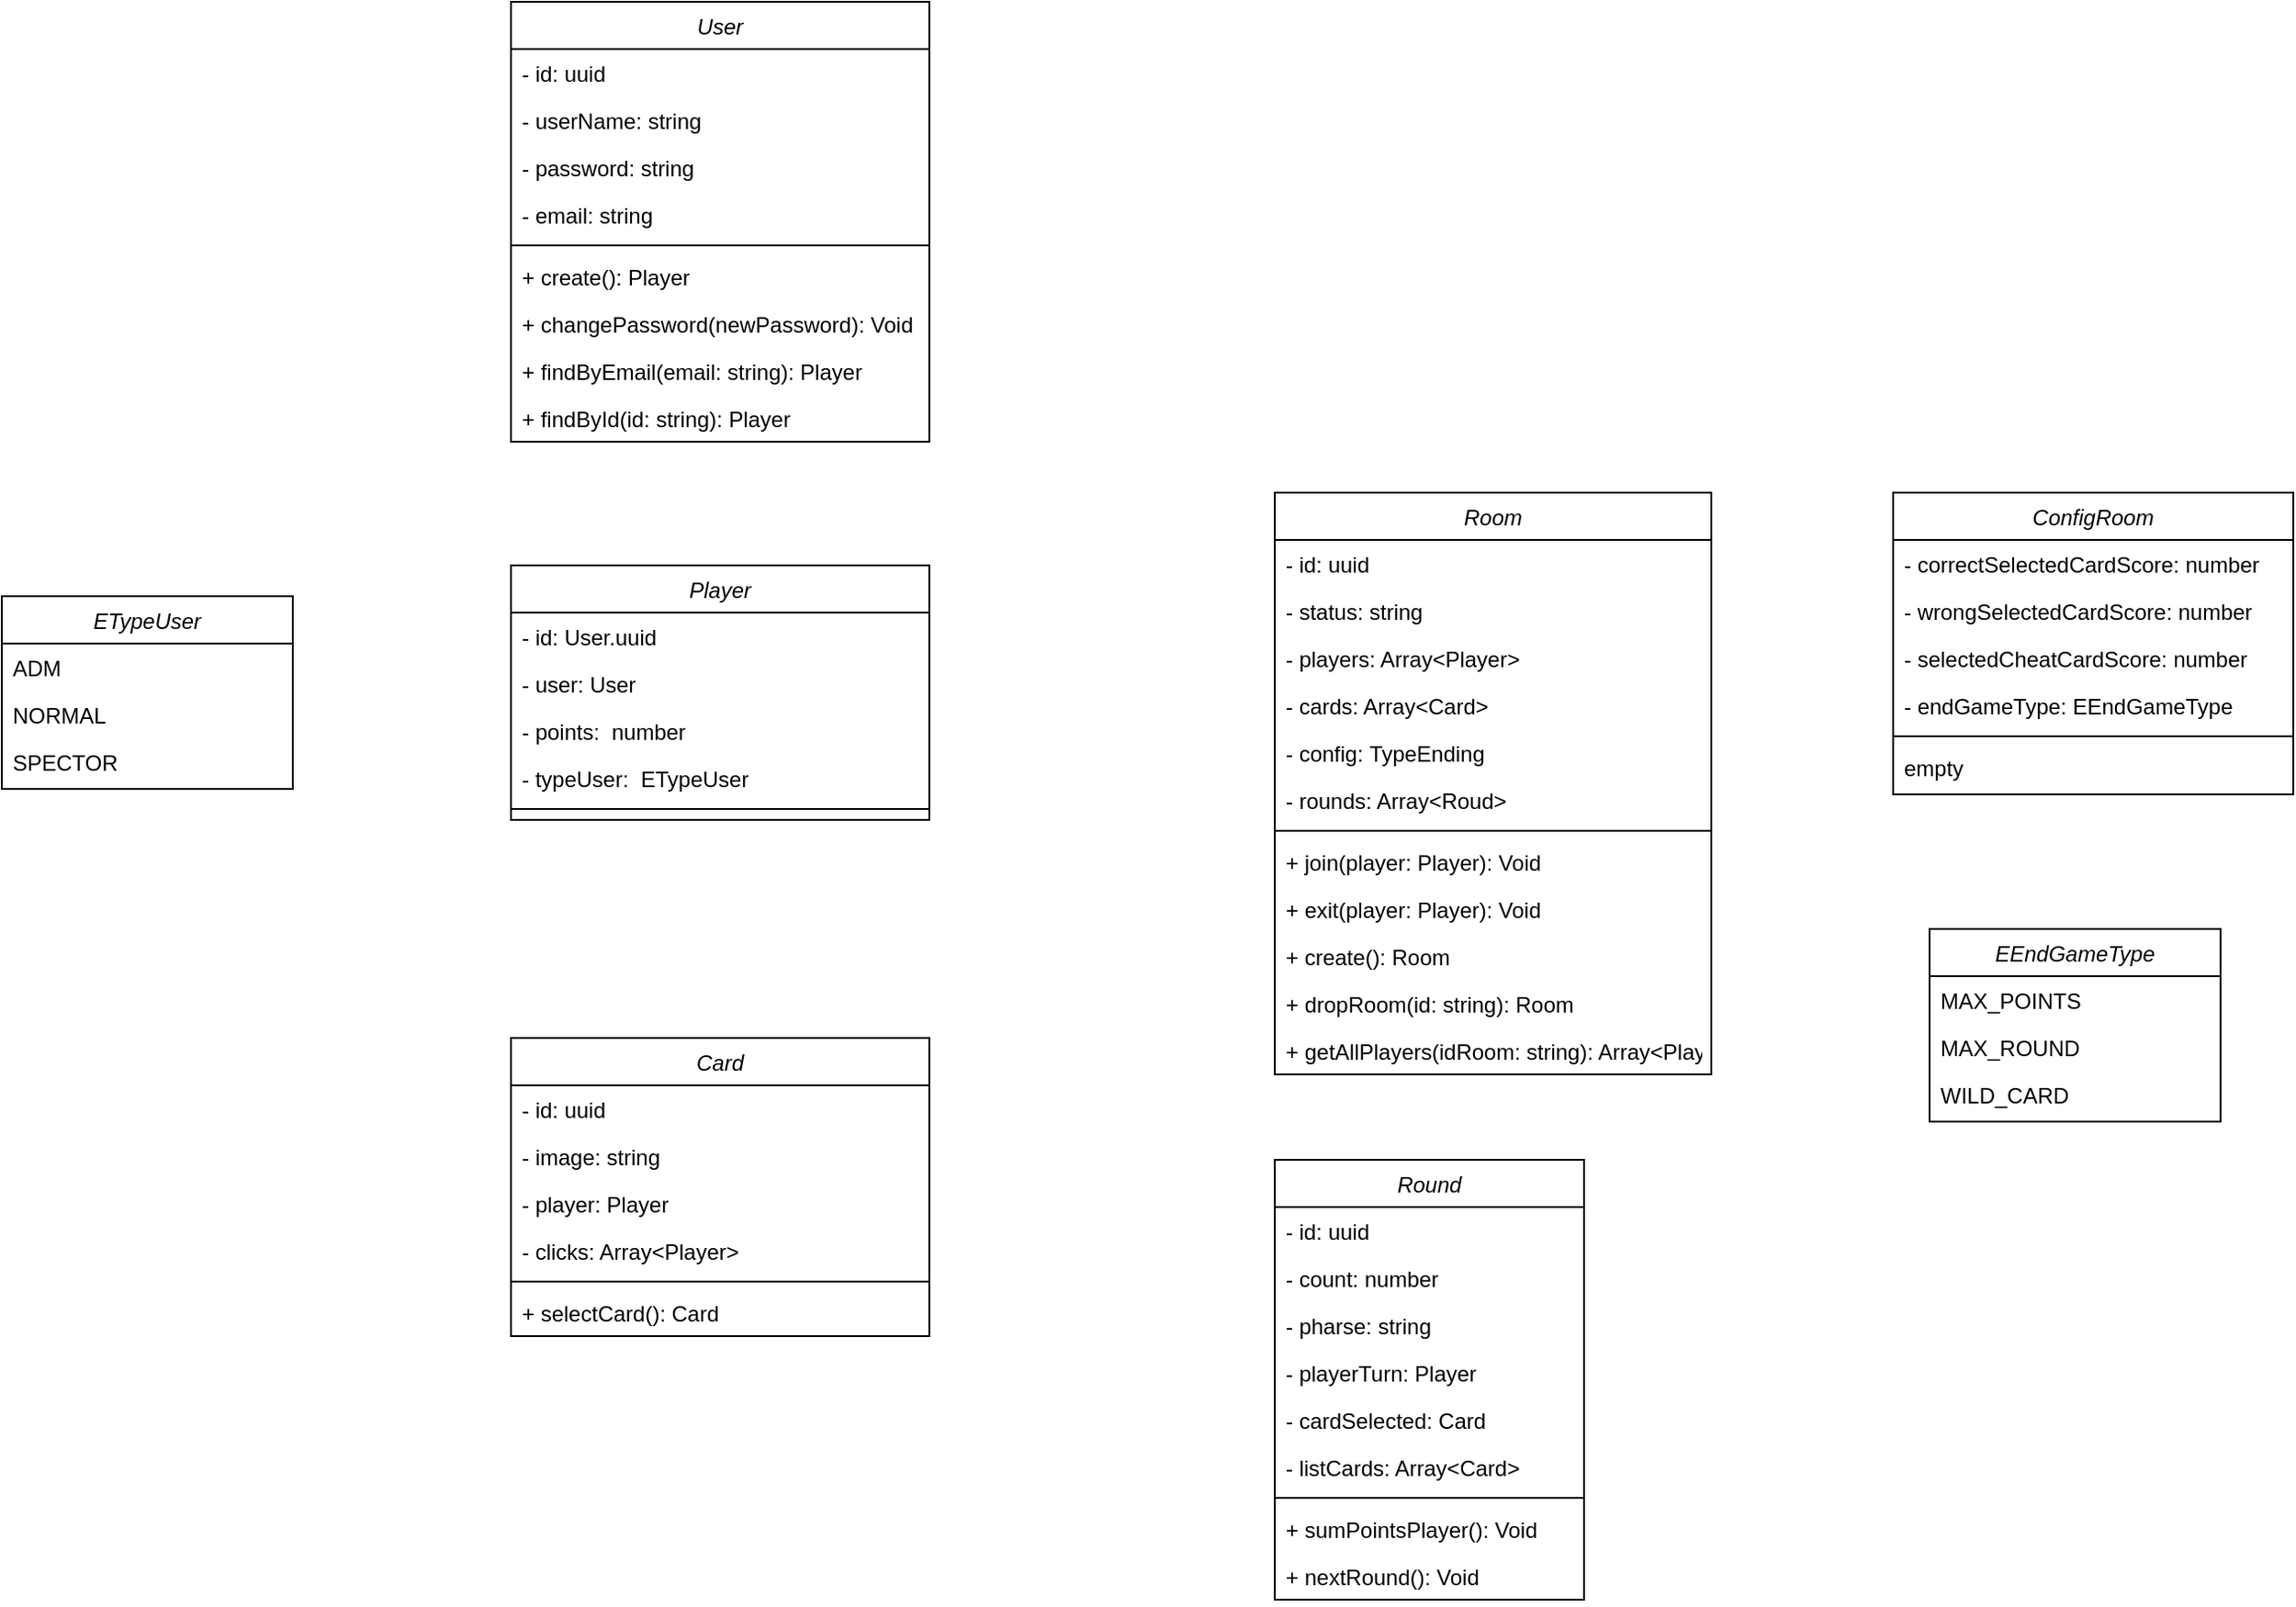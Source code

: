 <mxfile version="20.8.20" type="github">
  <diagram id="C5RBs43oDa-KdzZeNtuy" name="Page-1">
    <mxGraphModel dx="1862" dy="1755" grid="1" gridSize="10" guides="1" tooltips="1" connect="1" arrows="1" fold="1" page="1" pageScale="1" pageWidth="827" pageHeight="1169" math="0" shadow="0">
      <root>
        <mxCell id="WIyWlLk6GJQsqaUBKTNV-0" />
        <mxCell id="WIyWlLk6GJQsqaUBKTNV-1" parent="WIyWlLk6GJQsqaUBKTNV-0" />
        <mxCell id="zkfFHV4jXpPFQw0GAbJ--0" value="Player" style="swimlane;fontStyle=2;align=center;verticalAlign=top;childLayout=stackLayout;horizontal=1;startSize=26;horizontalStack=0;resizeParent=1;resizeLast=0;collapsible=1;marginBottom=0;rounded=0;shadow=0;strokeWidth=1;" parent="WIyWlLk6GJQsqaUBKTNV-1" vertex="1">
          <mxGeometry x="-230" y="150" width="230" height="140" as="geometry">
            <mxRectangle x="230" y="140" width="160" height="26" as="alternateBounds" />
          </mxGeometry>
        </mxCell>
        <mxCell id="urDKYEJhFiNxmNHtXU0g-31" value="- id: User.uuid" style="text;align=left;verticalAlign=top;spacingLeft=4;spacingRight=4;overflow=hidden;rotatable=0;points=[[0,0.5],[1,0.5]];portConstraint=eastwest;rounded=0;shadow=0;html=0;" vertex="1" parent="zkfFHV4jXpPFQw0GAbJ--0">
          <mxGeometry y="26" width="230" height="26" as="geometry" />
        </mxCell>
        <mxCell id="zkfFHV4jXpPFQw0GAbJ--2" value="- user: User" style="text;align=left;verticalAlign=top;spacingLeft=4;spacingRight=4;overflow=hidden;rotatable=0;points=[[0,0.5],[1,0.5]];portConstraint=eastwest;rounded=0;shadow=0;html=0;" parent="zkfFHV4jXpPFQw0GAbJ--0" vertex="1">
          <mxGeometry y="52" width="230" height="26" as="geometry" />
        </mxCell>
        <mxCell id="urDKYEJhFiNxmNHtXU0g-0" value="- points:  number" style="text;align=left;verticalAlign=top;spacingLeft=4;spacingRight=4;overflow=hidden;rotatable=0;points=[[0,0.5],[1,0.5]];portConstraint=eastwest;rounded=0;shadow=0;html=0;" vertex="1" parent="zkfFHV4jXpPFQw0GAbJ--0">
          <mxGeometry y="78" width="230" height="26" as="geometry" />
        </mxCell>
        <mxCell id="urDKYEJhFiNxmNHtXU0g-64" value="- typeUser:  ETypeUser" style="text;align=left;verticalAlign=top;spacingLeft=4;spacingRight=4;overflow=hidden;rotatable=0;points=[[0,0.5],[1,0.5]];portConstraint=eastwest;rounded=0;shadow=0;html=0;" vertex="1" parent="zkfFHV4jXpPFQw0GAbJ--0">
          <mxGeometry y="104" width="230" height="26" as="geometry" />
        </mxCell>
        <mxCell id="zkfFHV4jXpPFQw0GAbJ--4" value="" style="line;html=1;strokeWidth=1;align=left;verticalAlign=middle;spacingTop=-1;spacingLeft=3;spacingRight=3;rotatable=0;labelPosition=right;points=[];portConstraint=eastwest;" parent="zkfFHV4jXpPFQw0GAbJ--0" vertex="1">
          <mxGeometry y="130" width="230" height="8" as="geometry" />
        </mxCell>
        <mxCell id="urDKYEJhFiNxmNHtXU0g-1" value="Room" style="swimlane;fontStyle=2;align=center;verticalAlign=top;childLayout=stackLayout;horizontal=1;startSize=26;horizontalStack=0;resizeParent=1;resizeLast=0;collapsible=1;marginBottom=0;rounded=0;shadow=0;strokeWidth=1;" vertex="1" parent="WIyWlLk6GJQsqaUBKTNV-1">
          <mxGeometry x="190" y="110" width="240" height="320" as="geometry">
            <mxRectangle x="230" y="140" width="160" height="26" as="alternateBounds" />
          </mxGeometry>
        </mxCell>
        <mxCell id="urDKYEJhFiNxmNHtXU0g-33" value="- id: uuid" style="text;align=left;verticalAlign=top;spacingLeft=4;spacingRight=4;overflow=hidden;rotatable=0;points=[[0,0.5],[1,0.5]];portConstraint=eastwest;rounded=0;shadow=0;html=0;" vertex="1" parent="urDKYEJhFiNxmNHtXU0g-1">
          <mxGeometry y="26" width="240" height="26" as="geometry" />
        </mxCell>
        <mxCell id="urDKYEJhFiNxmNHtXU0g-13" value="- status: string" style="text;align=left;verticalAlign=top;spacingLeft=4;spacingRight=4;overflow=hidden;rotatable=0;points=[[0,0.5],[1,0.5]];portConstraint=eastwest;rounded=0;shadow=0;html=0;" vertex="1" parent="urDKYEJhFiNxmNHtXU0g-1">
          <mxGeometry y="52" width="240" height="26" as="geometry" />
        </mxCell>
        <mxCell id="urDKYEJhFiNxmNHtXU0g-3" value="- players: Array&lt;Player&gt;" style="text;align=left;verticalAlign=top;spacingLeft=4;spacingRight=4;overflow=hidden;rotatable=0;points=[[0,0.5],[1,0.5]];portConstraint=eastwest;rounded=0;shadow=0;html=0;" vertex="1" parent="urDKYEJhFiNxmNHtXU0g-1">
          <mxGeometry y="78" width="240" height="26" as="geometry" />
        </mxCell>
        <mxCell id="urDKYEJhFiNxmNHtXU0g-30" value="- cards: Array&lt;Card&gt;" style="text;align=left;verticalAlign=top;spacingLeft=4;spacingRight=4;overflow=hidden;rotatable=0;points=[[0,0.5],[1,0.5]];portConstraint=eastwest;rounded=0;shadow=0;html=0;" vertex="1" parent="urDKYEJhFiNxmNHtXU0g-1">
          <mxGeometry y="104" width="240" height="26" as="geometry" />
        </mxCell>
        <mxCell id="urDKYEJhFiNxmNHtXU0g-4" value="- config: TypeEnding" style="text;align=left;verticalAlign=top;spacingLeft=4;spacingRight=4;overflow=hidden;rotatable=0;points=[[0,0.5],[1,0.5]];portConstraint=eastwest;rounded=0;shadow=0;html=0;" vertex="1" parent="urDKYEJhFiNxmNHtXU0g-1">
          <mxGeometry y="130" width="240" height="26" as="geometry" />
        </mxCell>
        <mxCell id="urDKYEJhFiNxmNHtXU0g-61" value="- rounds: Array&lt;Roud&gt;" style="text;align=left;verticalAlign=top;spacingLeft=4;spacingRight=4;overflow=hidden;rotatable=0;points=[[0,0.5],[1,0.5]];portConstraint=eastwest;rounded=0;shadow=0;html=0;" vertex="1" parent="urDKYEJhFiNxmNHtXU0g-1">
          <mxGeometry y="156" width="240" height="26" as="geometry" />
        </mxCell>
        <mxCell id="urDKYEJhFiNxmNHtXU0g-5" value="" style="line;html=1;strokeWidth=1;align=left;verticalAlign=middle;spacingTop=-1;spacingLeft=3;spacingRight=3;rotatable=0;labelPosition=right;points=[];portConstraint=eastwest;" vertex="1" parent="urDKYEJhFiNxmNHtXU0g-1">
          <mxGeometry y="182" width="240" height="8" as="geometry" />
        </mxCell>
        <mxCell id="urDKYEJhFiNxmNHtXU0g-6" value="+ join(player: Player): Void" style="text;align=left;verticalAlign=top;spacingLeft=4;spacingRight=4;overflow=hidden;rotatable=0;points=[[0,0.5],[1,0.5]];portConstraint=eastwest;" vertex="1" parent="urDKYEJhFiNxmNHtXU0g-1">
          <mxGeometry y="190" width="240" height="26" as="geometry" />
        </mxCell>
        <mxCell id="urDKYEJhFiNxmNHtXU0g-17" value="+ exit(player: Player): Void" style="text;align=left;verticalAlign=top;spacingLeft=4;spacingRight=4;overflow=hidden;rotatable=0;points=[[0,0.5],[1,0.5]];portConstraint=eastwest;" vertex="1" parent="urDKYEJhFiNxmNHtXU0g-1">
          <mxGeometry y="216" width="240" height="26" as="geometry" />
        </mxCell>
        <mxCell id="urDKYEJhFiNxmNHtXU0g-19" value="+ create(): Room" style="text;align=left;verticalAlign=top;spacingLeft=4;spacingRight=4;overflow=hidden;rotatable=0;points=[[0,0.5],[1,0.5]];portConstraint=eastwest;" vertex="1" parent="urDKYEJhFiNxmNHtXU0g-1">
          <mxGeometry y="242" width="240" height="26" as="geometry" />
        </mxCell>
        <mxCell id="urDKYEJhFiNxmNHtXU0g-18" value="+ dropRoom(id: string): Room" style="text;align=left;verticalAlign=top;spacingLeft=4;spacingRight=4;overflow=hidden;rotatable=0;points=[[0,0.5],[1,0.5]];portConstraint=eastwest;" vertex="1" parent="urDKYEJhFiNxmNHtXU0g-1">
          <mxGeometry y="268" width="240" height="26" as="geometry" />
        </mxCell>
        <mxCell id="urDKYEJhFiNxmNHtXU0g-20" value="+ getAllPlayers(idRoom: string): Array&lt;Player&gt;" style="text;align=left;verticalAlign=top;spacingLeft=4;spacingRight=4;overflow=hidden;rotatable=0;points=[[0,0.5],[1,0.5]];portConstraint=eastwest;" vertex="1" parent="urDKYEJhFiNxmNHtXU0g-1">
          <mxGeometry y="294" width="240" height="26" as="geometry" />
        </mxCell>
        <mxCell id="urDKYEJhFiNxmNHtXU0g-7" value="ConfigRoom" style="swimlane;fontStyle=2;align=center;verticalAlign=top;childLayout=stackLayout;horizontal=1;startSize=26;horizontalStack=0;resizeParent=1;resizeLast=0;collapsible=1;marginBottom=0;rounded=0;shadow=0;strokeWidth=1;" vertex="1" parent="WIyWlLk6GJQsqaUBKTNV-1">
          <mxGeometry x="530" y="110" width="220" height="166" as="geometry">
            <mxRectangle x="230" y="140" width="160" height="26" as="alternateBounds" />
          </mxGeometry>
        </mxCell>
        <mxCell id="urDKYEJhFiNxmNHtXU0g-8" value="- correctSelectedCardScore: number" style="text;align=left;verticalAlign=top;spacingLeft=4;spacingRight=4;overflow=hidden;rotatable=0;points=[[0,0.5],[1,0.5]];portConstraint=eastwest;rounded=0;shadow=0;html=0;" vertex="1" parent="urDKYEJhFiNxmNHtXU0g-7">
          <mxGeometry y="26" width="220" height="26" as="geometry" />
        </mxCell>
        <mxCell id="urDKYEJhFiNxmNHtXU0g-72" value="- wrongSelectedCardScore: number" style="text;align=left;verticalAlign=top;spacingLeft=4;spacingRight=4;overflow=hidden;rotatable=0;points=[[0,0.5],[1,0.5]];portConstraint=eastwest;rounded=0;shadow=0;html=0;" vertex="1" parent="urDKYEJhFiNxmNHtXU0g-7">
          <mxGeometry y="52" width="220" height="26" as="geometry" />
        </mxCell>
        <mxCell id="urDKYEJhFiNxmNHtXU0g-73" value="- selectedCheatCardScore: number" style="text;align=left;verticalAlign=top;spacingLeft=4;spacingRight=4;overflow=hidden;rotatable=0;points=[[0,0.5],[1,0.5]];portConstraint=eastwest;rounded=0;shadow=0;html=0;" vertex="1" parent="urDKYEJhFiNxmNHtXU0g-7">
          <mxGeometry y="78" width="220" height="26" as="geometry" />
        </mxCell>
        <mxCell id="urDKYEJhFiNxmNHtXU0g-9" value="- endGameType: EEndGameType" style="text;align=left;verticalAlign=top;spacingLeft=4;spacingRight=4;overflow=hidden;rotatable=0;points=[[0,0.5],[1,0.5]];portConstraint=eastwest;rounded=0;shadow=0;html=0;" vertex="1" parent="urDKYEJhFiNxmNHtXU0g-7">
          <mxGeometry y="104" width="220" height="26" as="geometry" />
        </mxCell>
        <mxCell id="urDKYEJhFiNxmNHtXU0g-11" value="" style="line;html=1;strokeWidth=1;align=left;verticalAlign=middle;spacingTop=-1;spacingLeft=3;spacingRight=3;rotatable=0;labelPosition=right;points=[];portConstraint=eastwest;" vertex="1" parent="urDKYEJhFiNxmNHtXU0g-7">
          <mxGeometry y="130" width="220" height="8" as="geometry" />
        </mxCell>
        <mxCell id="urDKYEJhFiNxmNHtXU0g-12" value="empty" style="text;align=left;verticalAlign=top;spacingLeft=4;spacingRight=4;overflow=hidden;rotatable=0;points=[[0,0.5],[1,0.5]];portConstraint=eastwest;" vertex="1" parent="urDKYEJhFiNxmNHtXU0g-7">
          <mxGeometry y="138" width="220" height="28" as="geometry" />
        </mxCell>
        <mxCell id="urDKYEJhFiNxmNHtXU0g-21" value="Card" style="swimlane;fontStyle=2;align=center;verticalAlign=top;childLayout=stackLayout;horizontal=1;startSize=26;horizontalStack=0;resizeParent=1;resizeLast=0;collapsible=1;marginBottom=0;rounded=0;shadow=0;strokeWidth=1;" vertex="1" parent="WIyWlLk6GJQsqaUBKTNV-1">
          <mxGeometry x="-230" y="410" width="230" height="164" as="geometry">
            <mxRectangle x="230" y="140" width="160" height="26" as="alternateBounds" />
          </mxGeometry>
        </mxCell>
        <mxCell id="urDKYEJhFiNxmNHtXU0g-22" value="- id: uuid" style="text;align=left;verticalAlign=top;spacingLeft=4;spacingRight=4;overflow=hidden;rotatable=0;points=[[0,0.5],[1,0.5]];portConstraint=eastwest;rounded=0;shadow=0;html=0;" vertex="1" parent="urDKYEJhFiNxmNHtXU0g-21">
          <mxGeometry y="26" width="230" height="26" as="geometry" />
        </mxCell>
        <mxCell id="urDKYEJhFiNxmNHtXU0g-63" value="- image: string" style="text;align=left;verticalAlign=top;spacingLeft=4;spacingRight=4;overflow=hidden;rotatable=0;points=[[0,0.5],[1,0.5]];portConstraint=eastwest;rounded=0;shadow=0;html=0;" vertex="1" parent="urDKYEJhFiNxmNHtXU0g-21">
          <mxGeometry y="52" width="230" height="26" as="geometry" />
        </mxCell>
        <mxCell id="urDKYEJhFiNxmNHtXU0g-23" value="- player: Player" style="text;align=left;verticalAlign=top;spacingLeft=4;spacingRight=4;overflow=hidden;rotatable=0;points=[[0,0.5],[1,0.5]];portConstraint=eastwest;rounded=0;shadow=0;html=0;" vertex="1" parent="urDKYEJhFiNxmNHtXU0g-21">
          <mxGeometry y="78" width="230" height="26" as="geometry" />
        </mxCell>
        <mxCell id="urDKYEJhFiNxmNHtXU0g-24" value="- clicks: Array&lt;Player&gt;" style="text;align=left;verticalAlign=top;spacingLeft=4;spacingRight=4;overflow=hidden;rotatable=0;points=[[0,0.5],[1,0.5]];portConstraint=eastwest;rounded=0;shadow=0;html=0;" vertex="1" parent="urDKYEJhFiNxmNHtXU0g-21">
          <mxGeometry y="104" width="230" height="26" as="geometry" />
        </mxCell>
        <mxCell id="urDKYEJhFiNxmNHtXU0g-25" value="" style="line;html=1;strokeWidth=1;align=left;verticalAlign=middle;spacingTop=-1;spacingLeft=3;spacingRight=3;rotatable=0;labelPosition=right;points=[];portConstraint=eastwest;" vertex="1" parent="urDKYEJhFiNxmNHtXU0g-21">
          <mxGeometry y="130" width="230" height="8" as="geometry" />
        </mxCell>
        <mxCell id="urDKYEJhFiNxmNHtXU0g-28" value="+ selectCard(): Card" style="text;align=left;verticalAlign=top;spacingLeft=4;spacingRight=4;overflow=hidden;rotatable=0;points=[[0,0.5],[1,0.5]];portConstraint=eastwest;" vertex="1" parent="urDKYEJhFiNxmNHtXU0g-21">
          <mxGeometry y="138" width="230" height="26" as="geometry" />
        </mxCell>
        <mxCell id="urDKYEJhFiNxmNHtXU0g-34" value="Round" style="swimlane;fontStyle=2;align=center;verticalAlign=top;childLayout=stackLayout;horizontal=1;startSize=26;horizontalStack=0;resizeParent=1;resizeLast=0;collapsible=1;marginBottom=0;rounded=0;shadow=0;strokeWidth=1;" vertex="1" parent="WIyWlLk6GJQsqaUBKTNV-1">
          <mxGeometry x="190" y="477" width="170" height="242" as="geometry">
            <mxRectangle x="230" y="140" width="160" height="26" as="alternateBounds" />
          </mxGeometry>
        </mxCell>
        <mxCell id="urDKYEJhFiNxmNHtXU0g-35" value="- id: uuid" style="text;align=left;verticalAlign=top;spacingLeft=4;spacingRight=4;overflow=hidden;rotatable=0;points=[[0,0.5],[1,0.5]];portConstraint=eastwest;rounded=0;shadow=0;html=0;" vertex="1" parent="urDKYEJhFiNxmNHtXU0g-34">
          <mxGeometry y="26" width="170" height="26" as="geometry" />
        </mxCell>
        <mxCell id="urDKYEJhFiNxmNHtXU0g-36" value="- count: number" style="text;align=left;verticalAlign=top;spacingLeft=4;spacingRight=4;overflow=hidden;rotatable=0;points=[[0,0.5],[1,0.5]];portConstraint=eastwest;rounded=0;shadow=0;html=0;" vertex="1" parent="urDKYEJhFiNxmNHtXU0g-34">
          <mxGeometry y="52" width="170" height="26" as="geometry" />
        </mxCell>
        <mxCell id="urDKYEJhFiNxmNHtXU0g-37" value="- pharse: string" style="text;align=left;verticalAlign=top;spacingLeft=4;spacingRight=4;overflow=hidden;rotatable=0;points=[[0,0.5],[1,0.5]];portConstraint=eastwest;rounded=0;shadow=0;html=0;" vertex="1" parent="urDKYEJhFiNxmNHtXU0g-34">
          <mxGeometry y="78" width="170" height="26" as="geometry" />
        </mxCell>
        <mxCell id="urDKYEJhFiNxmNHtXU0g-40" value="- playerTurn: Player" style="text;align=left;verticalAlign=top;spacingLeft=4;spacingRight=4;overflow=hidden;rotatable=0;points=[[0,0.5],[1,0.5]];portConstraint=eastwest;rounded=0;shadow=0;html=0;" vertex="1" parent="urDKYEJhFiNxmNHtXU0g-34">
          <mxGeometry y="104" width="170" height="26" as="geometry" />
        </mxCell>
        <mxCell id="urDKYEJhFiNxmNHtXU0g-41" value="- cardSelected: Card" style="text;align=left;verticalAlign=top;spacingLeft=4;spacingRight=4;overflow=hidden;rotatable=0;points=[[0,0.5],[1,0.5]];portConstraint=eastwest;rounded=0;shadow=0;html=0;" vertex="1" parent="urDKYEJhFiNxmNHtXU0g-34">
          <mxGeometry y="130" width="170" height="26" as="geometry" />
        </mxCell>
        <mxCell id="urDKYEJhFiNxmNHtXU0g-50" value="- listCards: Array&lt;Card&gt;" style="text;align=left;verticalAlign=top;spacingLeft=4;spacingRight=4;overflow=hidden;rotatable=0;points=[[0,0.5],[1,0.5]];portConstraint=eastwest;rounded=0;shadow=0;html=0;" vertex="1" parent="urDKYEJhFiNxmNHtXU0g-34">
          <mxGeometry y="156" width="170" height="26" as="geometry" />
        </mxCell>
        <mxCell id="urDKYEJhFiNxmNHtXU0g-38" value="" style="line;html=1;strokeWidth=1;align=left;verticalAlign=middle;spacingTop=-1;spacingLeft=3;spacingRight=3;rotatable=0;labelPosition=right;points=[];portConstraint=eastwest;" vertex="1" parent="urDKYEJhFiNxmNHtXU0g-34">
          <mxGeometry y="182" width="170" height="8" as="geometry" />
        </mxCell>
        <mxCell id="urDKYEJhFiNxmNHtXU0g-39" value="+ sumPointsPlayer(): Void" style="text;align=left;verticalAlign=top;spacingLeft=4;spacingRight=4;overflow=hidden;rotatable=0;points=[[0,0.5],[1,0.5]];portConstraint=eastwest;" vertex="1" parent="urDKYEJhFiNxmNHtXU0g-34">
          <mxGeometry y="190" width="170" height="26" as="geometry" />
        </mxCell>
        <mxCell id="urDKYEJhFiNxmNHtXU0g-62" value="+ nextRound(): Void" style="text;align=left;verticalAlign=top;spacingLeft=4;spacingRight=4;overflow=hidden;rotatable=0;points=[[0,0.5],[1,0.5]];portConstraint=eastwest;" vertex="1" parent="urDKYEJhFiNxmNHtXU0g-34">
          <mxGeometry y="216" width="170" height="26" as="geometry" />
        </mxCell>
        <mxCell id="urDKYEJhFiNxmNHtXU0g-51" value="User" style="swimlane;fontStyle=2;align=center;verticalAlign=top;childLayout=stackLayout;horizontal=1;startSize=26;horizontalStack=0;resizeParent=1;resizeLast=0;collapsible=1;marginBottom=0;rounded=0;shadow=0;strokeWidth=1;" vertex="1" parent="WIyWlLk6GJQsqaUBKTNV-1">
          <mxGeometry x="-230" y="-160" width="230" height="242" as="geometry">
            <mxRectangle x="230" y="140" width="160" height="26" as="alternateBounds" />
          </mxGeometry>
        </mxCell>
        <mxCell id="urDKYEJhFiNxmNHtXU0g-52" value="- id: uuid" style="text;align=left;verticalAlign=top;spacingLeft=4;spacingRight=4;overflow=hidden;rotatable=0;points=[[0,0.5],[1,0.5]];portConstraint=eastwest;rounded=0;shadow=0;html=0;" vertex="1" parent="urDKYEJhFiNxmNHtXU0g-51">
          <mxGeometry y="26" width="230" height="26" as="geometry" />
        </mxCell>
        <mxCell id="urDKYEJhFiNxmNHtXU0g-53" value="- userName: string" style="text;align=left;verticalAlign=top;spacingLeft=4;spacingRight=4;overflow=hidden;rotatable=0;points=[[0,0.5],[1,0.5]];portConstraint=eastwest;rounded=0;shadow=0;html=0;" vertex="1" parent="urDKYEJhFiNxmNHtXU0g-51">
          <mxGeometry y="52" width="230" height="26" as="geometry" />
        </mxCell>
        <mxCell id="urDKYEJhFiNxmNHtXU0g-54" value="- password: string" style="text;align=left;verticalAlign=top;spacingLeft=4;spacingRight=4;overflow=hidden;rotatable=0;points=[[0,0.5],[1,0.5]];portConstraint=eastwest;rounded=0;shadow=0;html=0;" vertex="1" parent="urDKYEJhFiNxmNHtXU0g-51">
          <mxGeometry y="78" width="230" height="26" as="geometry" />
        </mxCell>
        <mxCell id="urDKYEJhFiNxmNHtXU0g-55" value="- email: string" style="text;align=left;verticalAlign=top;spacingLeft=4;spacingRight=4;overflow=hidden;rotatable=0;points=[[0,0.5],[1,0.5]];portConstraint=eastwest;rounded=0;shadow=0;html=0;" vertex="1" parent="urDKYEJhFiNxmNHtXU0g-51">
          <mxGeometry y="104" width="230" height="26" as="geometry" />
        </mxCell>
        <mxCell id="urDKYEJhFiNxmNHtXU0g-56" value="" style="line;html=1;strokeWidth=1;align=left;verticalAlign=middle;spacingTop=-1;spacingLeft=3;spacingRight=3;rotatable=0;labelPosition=right;points=[];portConstraint=eastwest;" vertex="1" parent="urDKYEJhFiNxmNHtXU0g-51">
          <mxGeometry y="130" width="230" height="8" as="geometry" />
        </mxCell>
        <mxCell id="urDKYEJhFiNxmNHtXU0g-57" value="+ create(): Player" style="text;align=left;verticalAlign=top;spacingLeft=4;spacingRight=4;overflow=hidden;rotatable=0;points=[[0,0.5],[1,0.5]];portConstraint=eastwest;" vertex="1" parent="urDKYEJhFiNxmNHtXU0g-51">
          <mxGeometry y="138" width="230" height="26" as="geometry" />
        </mxCell>
        <mxCell id="urDKYEJhFiNxmNHtXU0g-58" value="+ changePassword(newPassword): Void" style="text;align=left;verticalAlign=top;spacingLeft=4;spacingRight=4;overflow=hidden;rotatable=0;points=[[0,0.5],[1,0.5]];portConstraint=eastwest;" vertex="1" parent="urDKYEJhFiNxmNHtXU0g-51">
          <mxGeometry y="164" width="230" height="26" as="geometry" />
        </mxCell>
        <mxCell id="urDKYEJhFiNxmNHtXU0g-59" value="+ findByEmail(email: string): Player" style="text;align=left;verticalAlign=top;spacingLeft=4;spacingRight=4;overflow=hidden;rotatable=0;points=[[0,0.5],[1,0.5]];portConstraint=eastwest;" vertex="1" parent="urDKYEJhFiNxmNHtXU0g-51">
          <mxGeometry y="190" width="230" height="26" as="geometry" />
        </mxCell>
        <mxCell id="urDKYEJhFiNxmNHtXU0g-60" value="+ findById(id: string): Player" style="text;align=left;verticalAlign=top;spacingLeft=4;spacingRight=4;overflow=hidden;rotatable=0;points=[[0,0.5],[1,0.5]];portConstraint=eastwest;" vertex="1" parent="urDKYEJhFiNxmNHtXU0g-51">
          <mxGeometry y="216" width="230" height="26" as="geometry" />
        </mxCell>
        <mxCell id="urDKYEJhFiNxmNHtXU0g-65" value="ETypeUser" style="swimlane;fontStyle=2;align=center;verticalAlign=top;childLayout=stackLayout;horizontal=1;startSize=26;horizontalStack=0;resizeParent=1;resizeLast=0;collapsible=1;marginBottom=0;rounded=0;shadow=0;strokeWidth=1;" vertex="1" parent="WIyWlLk6GJQsqaUBKTNV-1">
          <mxGeometry x="-510" y="167" width="160" height="106" as="geometry">
            <mxRectangle x="230" y="140" width="160" height="26" as="alternateBounds" />
          </mxGeometry>
        </mxCell>
        <mxCell id="urDKYEJhFiNxmNHtXU0g-66" value="ADM" style="text;align=left;verticalAlign=top;spacingLeft=4;spacingRight=4;overflow=hidden;rotatable=0;points=[[0,0.5],[1,0.5]];portConstraint=eastwest;rounded=0;shadow=0;html=0;" vertex="1" parent="urDKYEJhFiNxmNHtXU0g-65">
          <mxGeometry y="26" width="160" height="26" as="geometry" />
        </mxCell>
        <mxCell id="urDKYEJhFiNxmNHtXU0g-70" value="NORMAL" style="text;align=left;verticalAlign=top;spacingLeft=4;spacingRight=4;overflow=hidden;rotatable=0;points=[[0,0.5],[1,0.5]];portConstraint=eastwest;rounded=0;shadow=0;html=0;" vertex="1" parent="urDKYEJhFiNxmNHtXU0g-65">
          <mxGeometry y="52" width="160" height="26" as="geometry" />
        </mxCell>
        <mxCell id="urDKYEJhFiNxmNHtXU0g-71" value="SPECTOR" style="text;align=left;verticalAlign=top;spacingLeft=4;spacingRight=4;overflow=hidden;rotatable=0;points=[[0,0.5],[1,0.5]];portConstraint=eastwest;rounded=0;shadow=0;html=0;" vertex="1" parent="urDKYEJhFiNxmNHtXU0g-65">
          <mxGeometry y="78" width="160" height="26" as="geometry" />
        </mxCell>
        <mxCell id="urDKYEJhFiNxmNHtXU0g-74" value="EEndGameType" style="swimlane;fontStyle=2;align=center;verticalAlign=top;childLayout=stackLayout;horizontal=1;startSize=26;horizontalStack=0;resizeParent=1;resizeLast=0;collapsible=1;marginBottom=0;rounded=0;shadow=0;strokeWidth=1;" vertex="1" parent="WIyWlLk6GJQsqaUBKTNV-1">
          <mxGeometry x="550" y="350" width="160" height="106" as="geometry">
            <mxRectangle x="230" y="140" width="160" height="26" as="alternateBounds" />
          </mxGeometry>
        </mxCell>
        <mxCell id="urDKYEJhFiNxmNHtXU0g-75" value="MAX_POINTS" style="text;align=left;verticalAlign=top;spacingLeft=4;spacingRight=4;overflow=hidden;rotatable=0;points=[[0,0.5],[1,0.5]];portConstraint=eastwest;rounded=0;shadow=0;html=0;" vertex="1" parent="urDKYEJhFiNxmNHtXU0g-74">
          <mxGeometry y="26" width="160" height="26" as="geometry" />
        </mxCell>
        <mxCell id="urDKYEJhFiNxmNHtXU0g-76" value="MAX_ROUND" style="text;align=left;verticalAlign=top;spacingLeft=4;spacingRight=4;overflow=hidden;rotatable=0;points=[[0,0.5],[1,0.5]];portConstraint=eastwest;rounded=0;shadow=0;html=0;" vertex="1" parent="urDKYEJhFiNxmNHtXU0g-74">
          <mxGeometry y="52" width="160" height="26" as="geometry" />
        </mxCell>
        <mxCell id="urDKYEJhFiNxmNHtXU0g-77" value="WILD_CARD" style="text;align=left;verticalAlign=top;spacingLeft=4;spacingRight=4;overflow=hidden;rotatable=0;points=[[0,0.5],[1,0.5]];portConstraint=eastwest;rounded=0;shadow=0;html=0;" vertex="1" parent="urDKYEJhFiNxmNHtXU0g-74">
          <mxGeometry y="78" width="160" height="26" as="geometry" />
        </mxCell>
      </root>
    </mxGraphModel>
  </diagram>
</mxfile>
